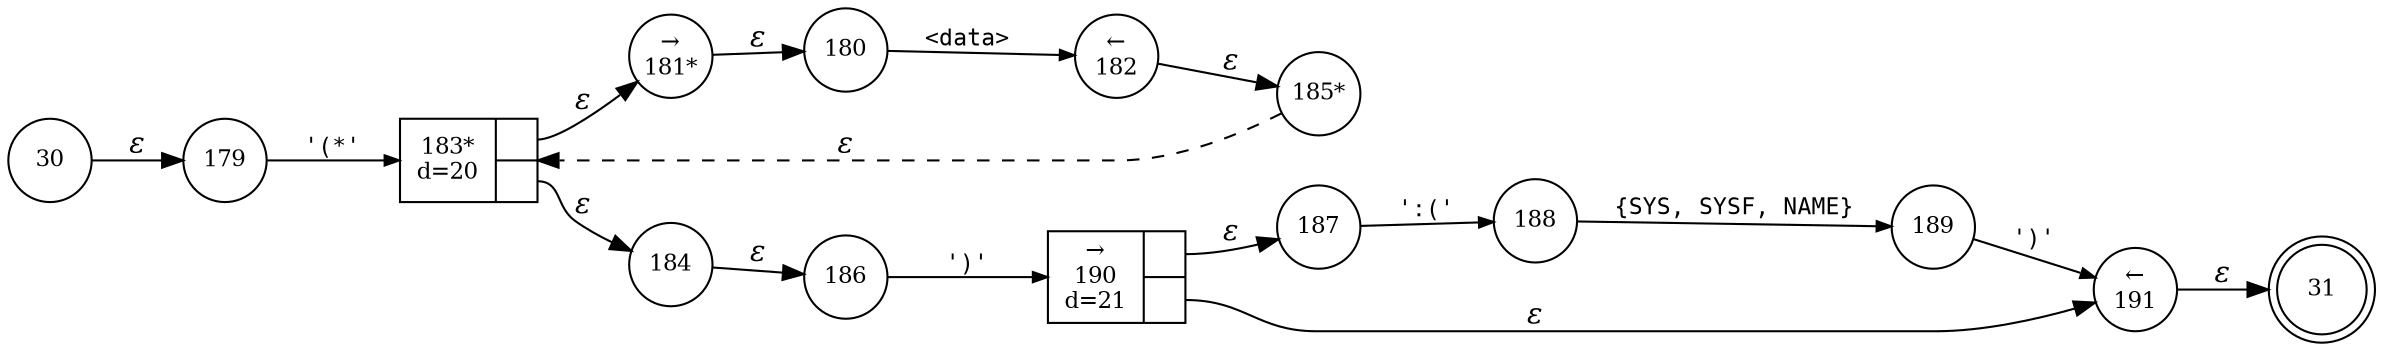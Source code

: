 digraph ATN {
rankdir=LR;
s31[fontsize=11, label="31", shape=doublecircle, fixedsize=true, width=.6];
s179[fontsize=11,label="179", shape=circle, fixedsize=true, width=.55, peripheries=1];
s180[fontsize=11,label="180", shape=circle, fixedsize=true, width=.55, peripheries=1];
s181[fontsize=11,label="&rarr;\n181*", shape=circle, fixedsize=true, width=.55, peripheries=1];
s182[fontsize=11,label="&larr;\n182", shape=circle, fixedsize=true, width=.55, peripheries=1];
s183[fontsize=11,label="{183*\nd=20|{<p0>|<p1>}}", shape=record, fixedsize=false, peripheries=1];
s184[fontsize=11,label="184", shape=circle, fixedsize=true, width=.55, peripheries=1];
s185[fontsize=11,label="185*", shape=circle, fixedsize=true, width=.55, peripheries=1];
s186[fontsize=11,label="186", shape=circle, fixedsize=true, width=.55, peripheries=1];
s187[fontsize=11,label="187", shape=circle, fixedsize=true, width=.55, peripheries=1];
s188[fontsize=11,label="188", shape=circle, fixedsize=true, width=.55, peripheries=1];
s189[fontsize=11,label="189", shape=circle, fixedsize=true, width=.55, peripheries=1];
s30[fontsize=11,label="30", shape=circle, fixedsize=true, width=.55, peripheries=1];
s190[fontsize=11,label="{&rarr;\n190\nd=21|{<p0>|<p1>}}", shape=record, fixedsize=false, peripheries=1];
s191[fontsize=11,label="&larr;\n191", shape=circle, fixedsize=true, width=.55, peripheries=1];
s30 -> s179 [fontname="Times-Italic", label="&epsilon;"];
s179 -> s183 [fontsize=11, fontname="Courier", arrowsize=.7, label = "'(*'", arrowhead = normal];
s183:p0 -> s181 [fontname="Times-Italic", label="&epsilon;"];
s183:p1 -> s184 [fontname="Times-Italic", label="&epsilon;"];
s181 -> s180 [fontname="Times-Italic", label="&epsilon;"];
s184 -> s186 [fontname="Times-Italic", label="&epsilon;"];
s180 -> s182 [fontsize=11, fontname="Courier", arrowsize=.7, label = "<data>", arrowhead = normal];
s186 -> s190 [fontsize=11, fontname="Courier", arrowsize=.7, label = "')'", arrowhead = normal];
s182 -> s185 [fontname="Times-Italic", label="&epsilon;"];
s190:p0 -> s187 [fontname="Times-Italic", label="&epsilon;"];
s190:p1 -> s191 [fontname="Times-Italic", label="&epsilon;"];
s185 -> s183 [fontname="Times-Italic", label="&epsilon;", style="dashed"];
s187 -> s188 [fontsize=11, fontname="Courier", arrowsize=.7, label = "':('", arrowhead = normal];
s191 -> s31 [fontname="Times-Italic", label="&epsilon;"];
s188 -> s189 [fontsize=11, fontname="Courier", arrowsize=.7, label = "{SYS, SYSF, NAME}", arrowhead = normal];
s189 -> s191 [fontsize=11, fontname="Courier", arrowsize=.7, label = "')'", arrowhead = normal];
}